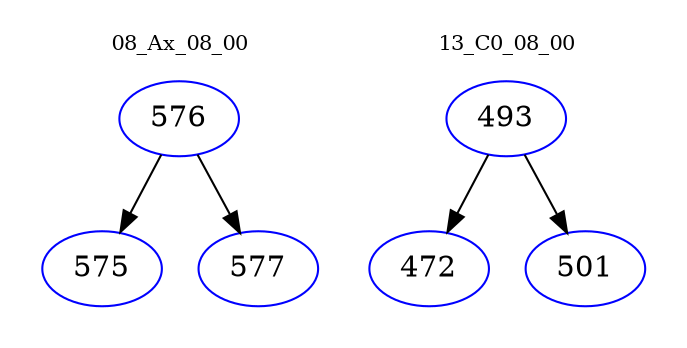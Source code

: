 digraph{
subgraph cluster_0 {
color = white
label = "08_Ax_08_00";
fontsize=10;
T0_576 [label="576", color="blue"]
T0_576 -> T0_575 [color="black"]
T0_575 [label="575", color="blue"]
T0_576 -> T0_577 [color="black"]
T0_577 [label="577", color="blue"]
}
subgraph cluster_1 {
color = white
label = "13_C0_08_00";
fontsize=10;
T1_493 [label="493", color="blue"]
T1_493 -> T1_472 [color="black"]
T1_472 [label="472", color="blue"]
T1_493 -> T1_501 [color="black"]
T1_501 [label="501", color="blue"]
}
}
